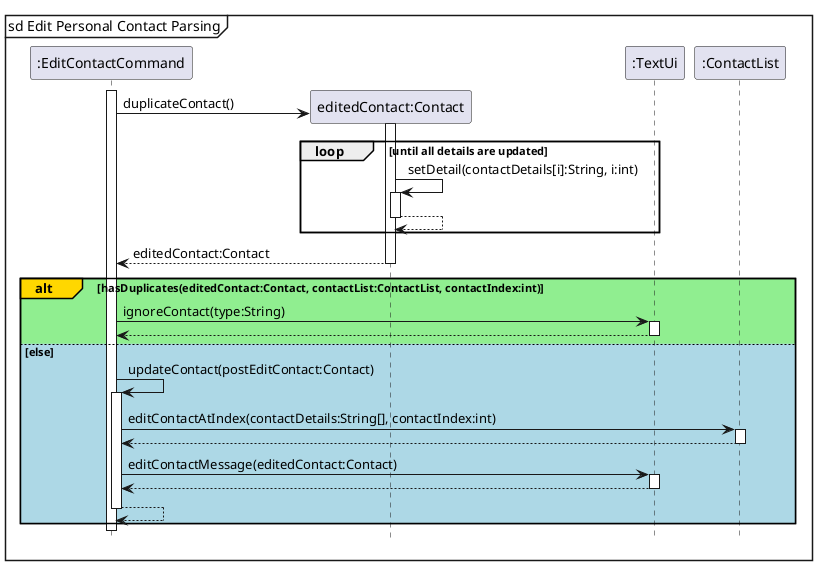 @startuml
hide footbox
'https://plantuml.com/sequence-diagram
mainframe sd Edit Personal Contact Parsing
activate ":EditContactCommand"

create "editedContact:Contact"
":EditContactCommand" -> "editedContact:Contact":duplicateContact()
activate "editedContact:Contact"

loop until all details are updated
"editedContact:Contact" ->  "editedContact:Contact" : setDetail(contactDetails[i]:String, i:int)
activate  "editedContact:Contact"
"editedContact:Contact" -->  "editedContact:Contact"
deactivate  "editedContact:Contact"

end

"editedContact:Contact" --> ":EditContactCommand" : editedContact:Contact
deactivate "editedContact:Contact"

alt#gold #lightgreen hasDuplicates(editedContact:Contact, contactList:ContactList, contactIndex:int)
    ":EditContactCommand" -> ":TextUi":ignoreContact(type:String)
    activate ":TextUi"
    ":TextUi" --> ":EditContactCommand"
    deactivate ":TextUi"

else #lightblue else
    ":EditContactCommand" -> ":EditContactCommand":updateContact(postEditContact:Contact)
    activate ":EditContactCommand"
    ":EditContactCommand" -> ":ContactList":editContactAtIndex(contactDetails:String[], contactIndex:int)
    activate ":ContactList"
    ":ContactList" --> ":EditContactCommand"
    deactivate ":ContactList"

    ":EditContactCommand" -> ":TextUi":editContactMessage(editedContact:Contact)
    activate ":TextUi"
    ":TextUi" --> ":EditContactCommand"
    deactivate ":TextUi"
    ":EditContactCommand" --> ":EditContactCommand"
    deactivate ":EditContactCommand"


end
deactivate ":EditContactCommand"
@enduml